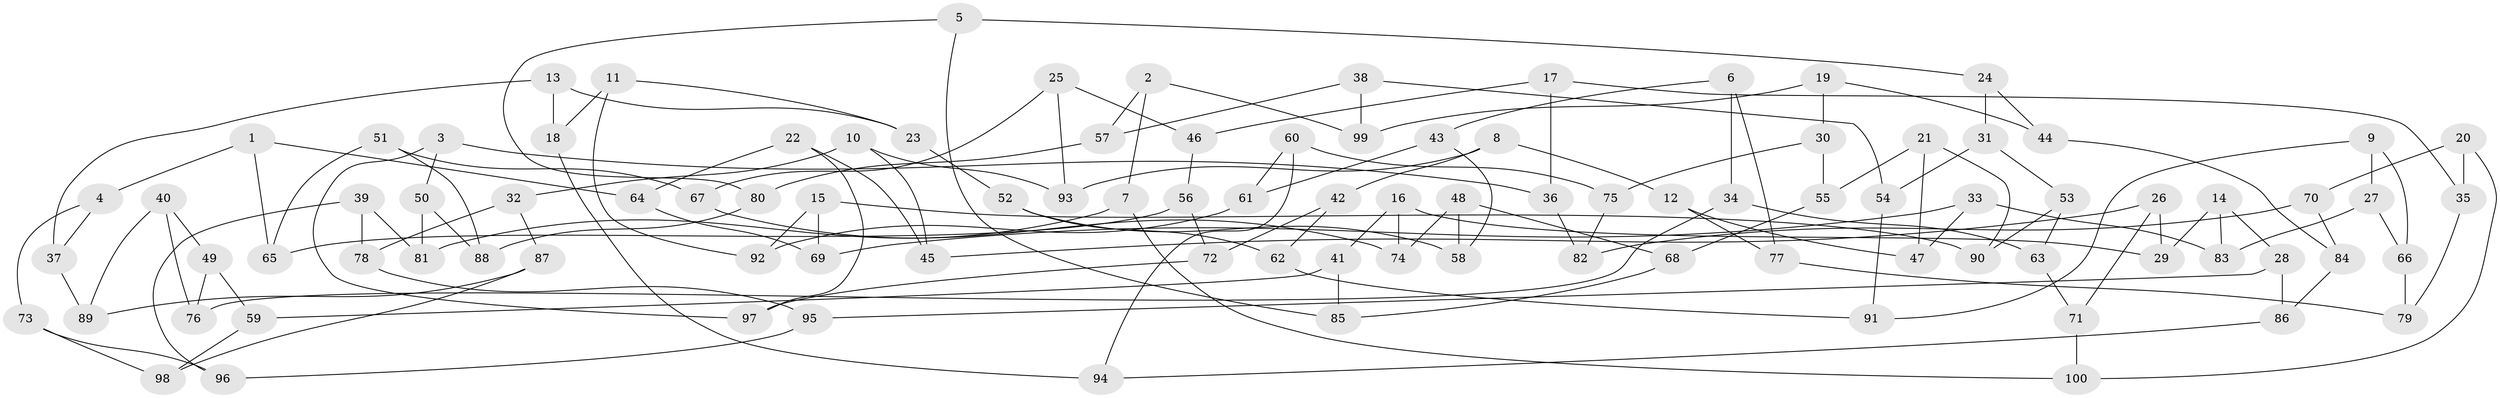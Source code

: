 // Generated by graph-tools (version 1.1) at 2025/39/02/21/25 10:39:00]
// undirected, 100 vertices, 150 edges
graph export_dot {
graph [start="1"]
  node [color=gray90,style=filled];
  1;
  2;
  3;
  4;
  5;
  6;
  7;
  8;
  9;
  10;
  11;
  12;
  13;
  14;
  15;
  16;
  17;
  18;
  19;
  20;
  21;
  22;
  23;
  24;
  25;
  26;
  27;
  28;
  29;
  30;
  31;
  32;
  33;
  34;
  35;
  36;
  37;
  38;
  39;
  40;
  41;
  42;
  43;
  44;
  45;
  46;
  47;
  48;
  49;
  50;
  51;
  52;
  53;
  54;
  55;
  56;
  57;
  58;
  59;
  60;
  61;
  62;
  63;
  64;
  65;
  66;
  67;
  68;
  69;
  70;
  71;
  72;
  73;
  74;
  75;
  76;
  77;
  78;
  79;
  80;
  81;
  82;
  83;
  84;
  85;
  86;
  87;
  88;
  89;
  90;
  91;
  92;
  93;
  94;
  95;
  96;
  97;
  98;
  99;
  100;
  1 -- 4;
  1 -- 64;
  1 -- 65;
  2 -- 7;
  2 -- 57;
  2 -- 99;
  3 -- 97;
  3 -- 36;
  3 -- 50;
  4 -- 73;
  4 -- 37;
  5 -- 85;
  5 -- 24;
  5 -- 80;
  6 -- 77;
  6 -- 43;
  6 -- 34;
  7 -- 81;
  7 -- 100;
  8 -- 42;
  8 -- 93;
  8 -- 12;
  9 -- 91;
  9 -- 27;
  9 -- 66;
  10 -- 45;
  10 -- 32;
  10 -- 93;
  11 -- 18;
  11 -- 92;
  11 -- 23;
  12 -- 77;
  12 -- 47;
  13 -- 18;
  13 -- 37;
  13 -- 23;
  14 -- 28;
  14 -- 29;
  14 -- 83;
  15 -- 90;
  15 -- 69;
  15 -- 92;
  16 -- 29;
  16 -- 74;
  16 -- 41;
  17 -- 46;
  17 -- 36;
  17 -- 35;
  18 -- 94;
  19 -- 44;
  19 -- 99;
  19 -- 30;
  20 -- 100;
  20 -- 70;
  20 -- 35;
  21 -- 90;
  21 -- 55;
  21 -- 47;
  22 -- 64;
  22 -- 97;
  22 -- 45;
  23 -- 52;
  24 -- 31;
  24 -- 44;
  25 -- 46;
  25 -- 67;
  25 -- 93;
  26 -- 71;
  26 -- 29;
  26 -- 45;
  27 -- 83;
  27 -- 66;
  28 -- 86;
  28 -- 95;
  30 -- 75;
  30 -- 55;
  31 -- 54;
  31 -- 53;
  32 -- 87;
  32 -- 78;
  33 -- 83;
  33 -- 47;
  33 -- 69;
  34 -- 76;
  34 -- 63;
  35 -- 79;
  36 -- 82;
  37 -- 89;
  38 -- 57;
  38 -- 99;
  38 -- 54;
  39 -- 96;
  39 -- 78;
  39 -- 81;
  40 -- 89;
  40 -- 49;
  40 -- 76;
  41 -- 59;
  41 -- 85;
  42 -- 72;
  42 -- 62;
  43 -- 58;
  43 -- 61;
  44 -- 84;
  46 -- 56;
  48 -- 74;
  48 -- 58;
  48 -- 68;
  49 -- 76;
  49 -- 59;
  50 -- 88;
  50 -- 81;
  51 -- 88;
  51 -- 67;
  51 -- 65;
  52 -- 58;
  52 -- 62;
  53 -- 90;
  53 -- 63;
  54 -- 91;
  55 -- 68;
  56 -- 72;
  56 -- 65;
  57 -- 80;
  59 -- 98;
  60 -- 94;
  60 -- 75;
  60 -- 61;
  61 -- 92;
  62 -- 91;
  63 -- 71;
  64 -- 69;
  66 -- 79;
  67 -- 74;
  68 -- 85;
  70 -- 84;
  70 -- 82;
  71 -- 100;
  72 -- 97;
  73 -- 98;
  73 -- 96;
  75 -- 82;
  77 -- 79;
  78 -- 95;
  80 -- 88;
  84 -- 86;
  86 -- 94;
  87 -- 98;
  87 -- 89;
  95 -- 96;
}
